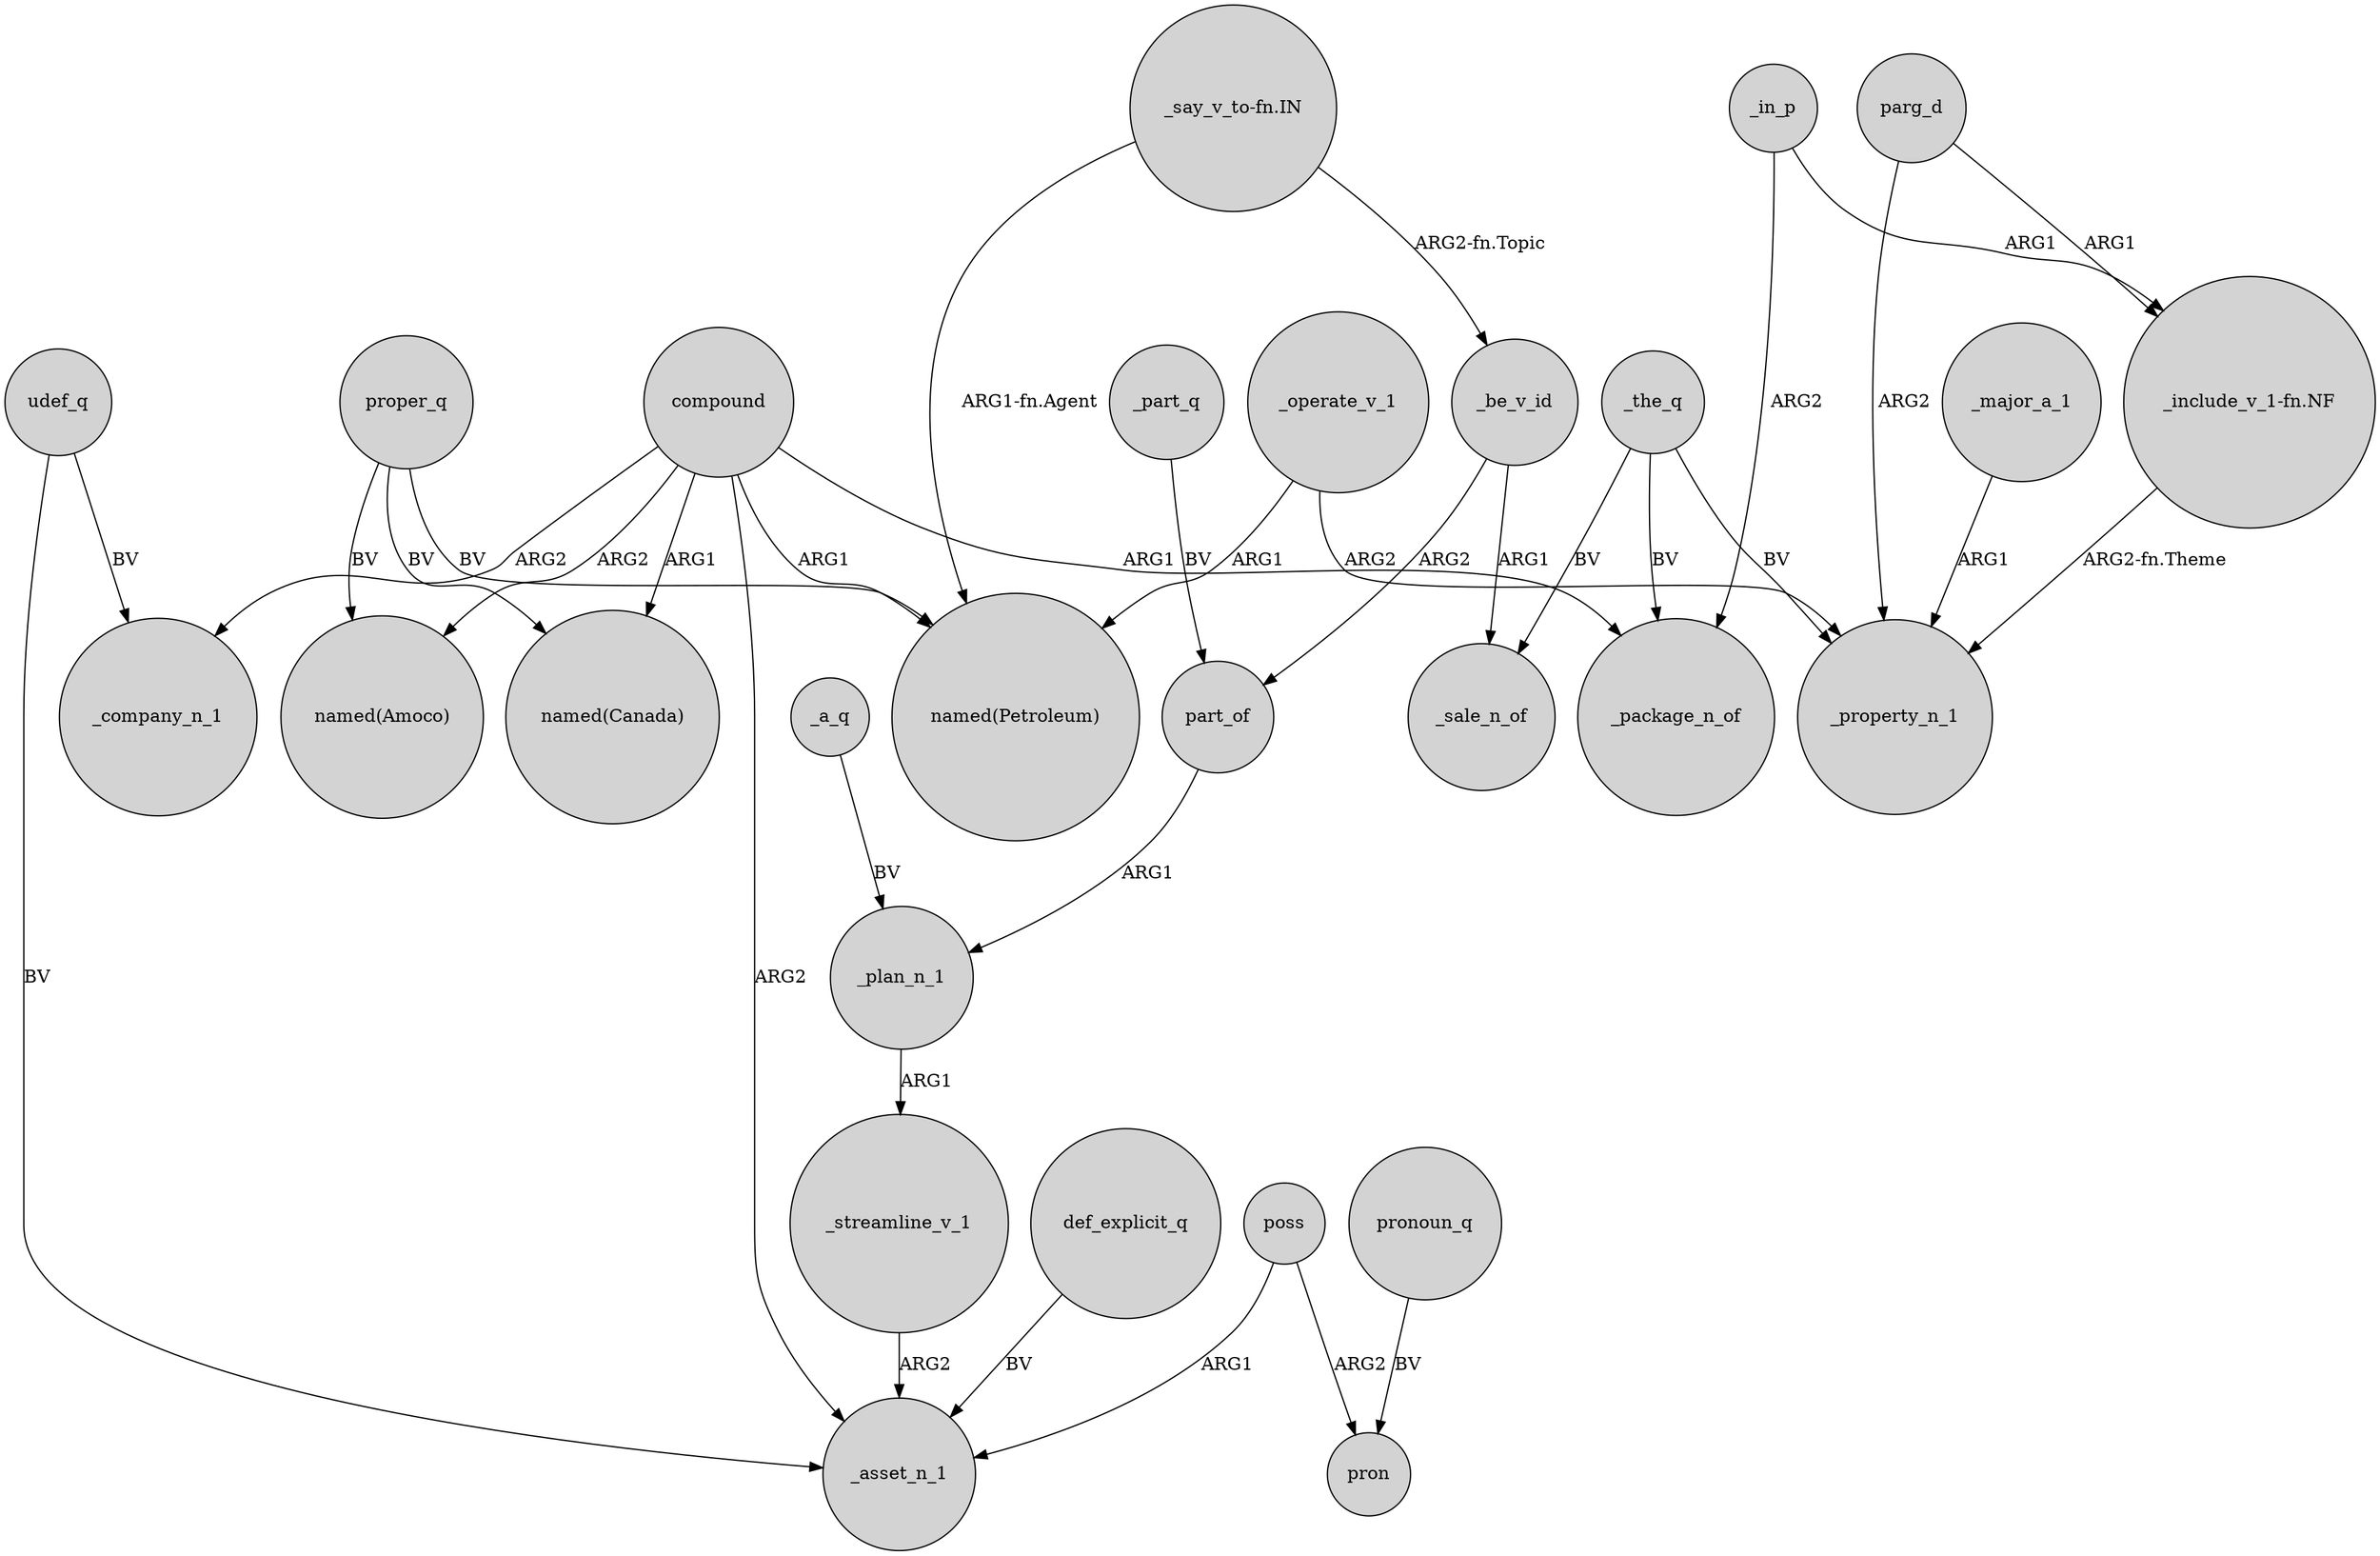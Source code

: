 digraph {
	node [shape=circle style=filled]
	proper_q -> "named(Petroleum)" [label=BV]
	def_explicit_q -> _asset_n_1 [label=BV]
	_in_p -> _package_n_of [label=ARG2]
	_the_q -> _package_n_of [label=BV]
	part_of -> _plan_n_1 [label=ARG1]
	poss -> pron [label=ARG2]
	proper_q -> "named(Canada)" [label=BV]
	compound -> _company_n_1 [label=ARG2]
	compound -> "named(Amoco)" [label=ARG2]
	"_say_v_to-fn.IN" -> "named(Petroleum)" [label="ARG1-fn.Agent"]
	udef_q -> _asset_n_1 [label=BV]
	_part_q -> part_of [label=BV]
	"_say_v_to-fn.IN" -> _be_v_id [label="ARG2-fn.Topic"]
	_major_a_1 -> _property_n_1 [label=ARG1]
	parg_d -> _property_n_1 [label=ARG2]
	compound -> _package_n_of [label=ARG1]
	_in_p -> "_include_v_1-fn.NF" [label=ARG1]
	_plan_n_1 -> _streamline_v_1 [label=ARG1]
	pronoun_q -> pron [label=BV]
	_streamline_v_1 -> _asset_n_1 [label=ARG2]
	_the_q -> _sale_n_of [label=BV]
	_the_q -> _property_n_1 [label=BV]
	"_include_v_1-fn.NF" -> _property_n_1 [label="ARG2-fn.Theme"]
	proper_q -> "named(Amoco)" [label=BV]
	compound -> "named(Canada)" [label=ARG1]
	_a_q -> _plan_n_1 [label=BV]
	compound -> "named(Petroleum)" [label=ARG1]
	_be_v_id -> _sale_n_of [label=ARG1]
	poss -> _asset_n_1 [label=ARG1]
	_be_v_id -> part_of [label=ARG2]
	_operate_v_1 -> _property_n_1 [label=ARG2]
	_operate_v_1 -> "named(Petroleum)" [label=ARG1]
	compound -> _asset_n_1 [label=ARG2]
	udef_q -> _company_n_1 [label=BV]
	parg_d -> "_include_v_1-fn.NF" [label=ARG1]
}
